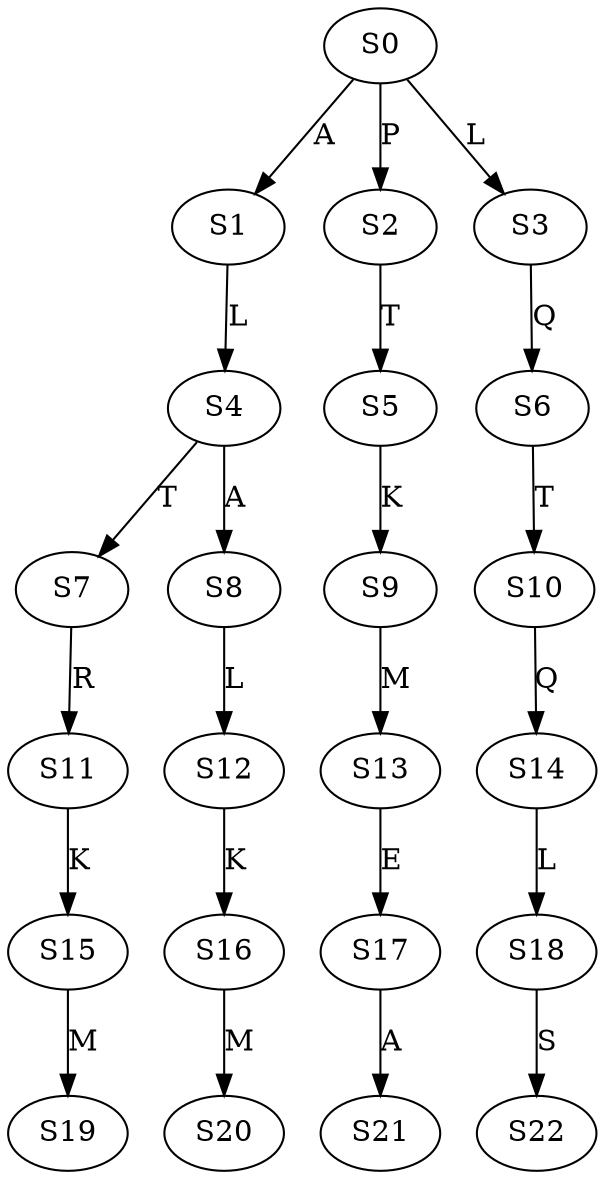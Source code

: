 strict digraph  {
	S0 -> S1 [ label = A ];
	S0 -> S2 [ label = P ];
	S0 -> S3 [ label = L ];
	S1 -> S4 [ label = L ];
	S2 -> S5 [ label = T ];
	S3 -> S6 [ label = Q ];
	S4 -> S7 [ label = T ];
	S4 -> S8 [ label = A ];
	S5 -> S9 [ label = K ];
	S6 -> S10 [ label = T ];
	S7 -> S11 [ label = R ];
	S8 -> S12 [ label = L ];
	S9 -> S13 [ label = M ];
	S10 -> S14 [ label = Q ];
	S11 -> S15 [ label = K ];
	S12 -> S16 [ label = K ];
	S13 -> S17 [ label = E ];
	S14 -> S18 [ label = L ];
	S15 -> S19 [ label = M ];
	S16 -> S20 [ label = M ];
	S17 -> S21 [ label = A ];
	S18 -> S22 [ label = S ];
}
